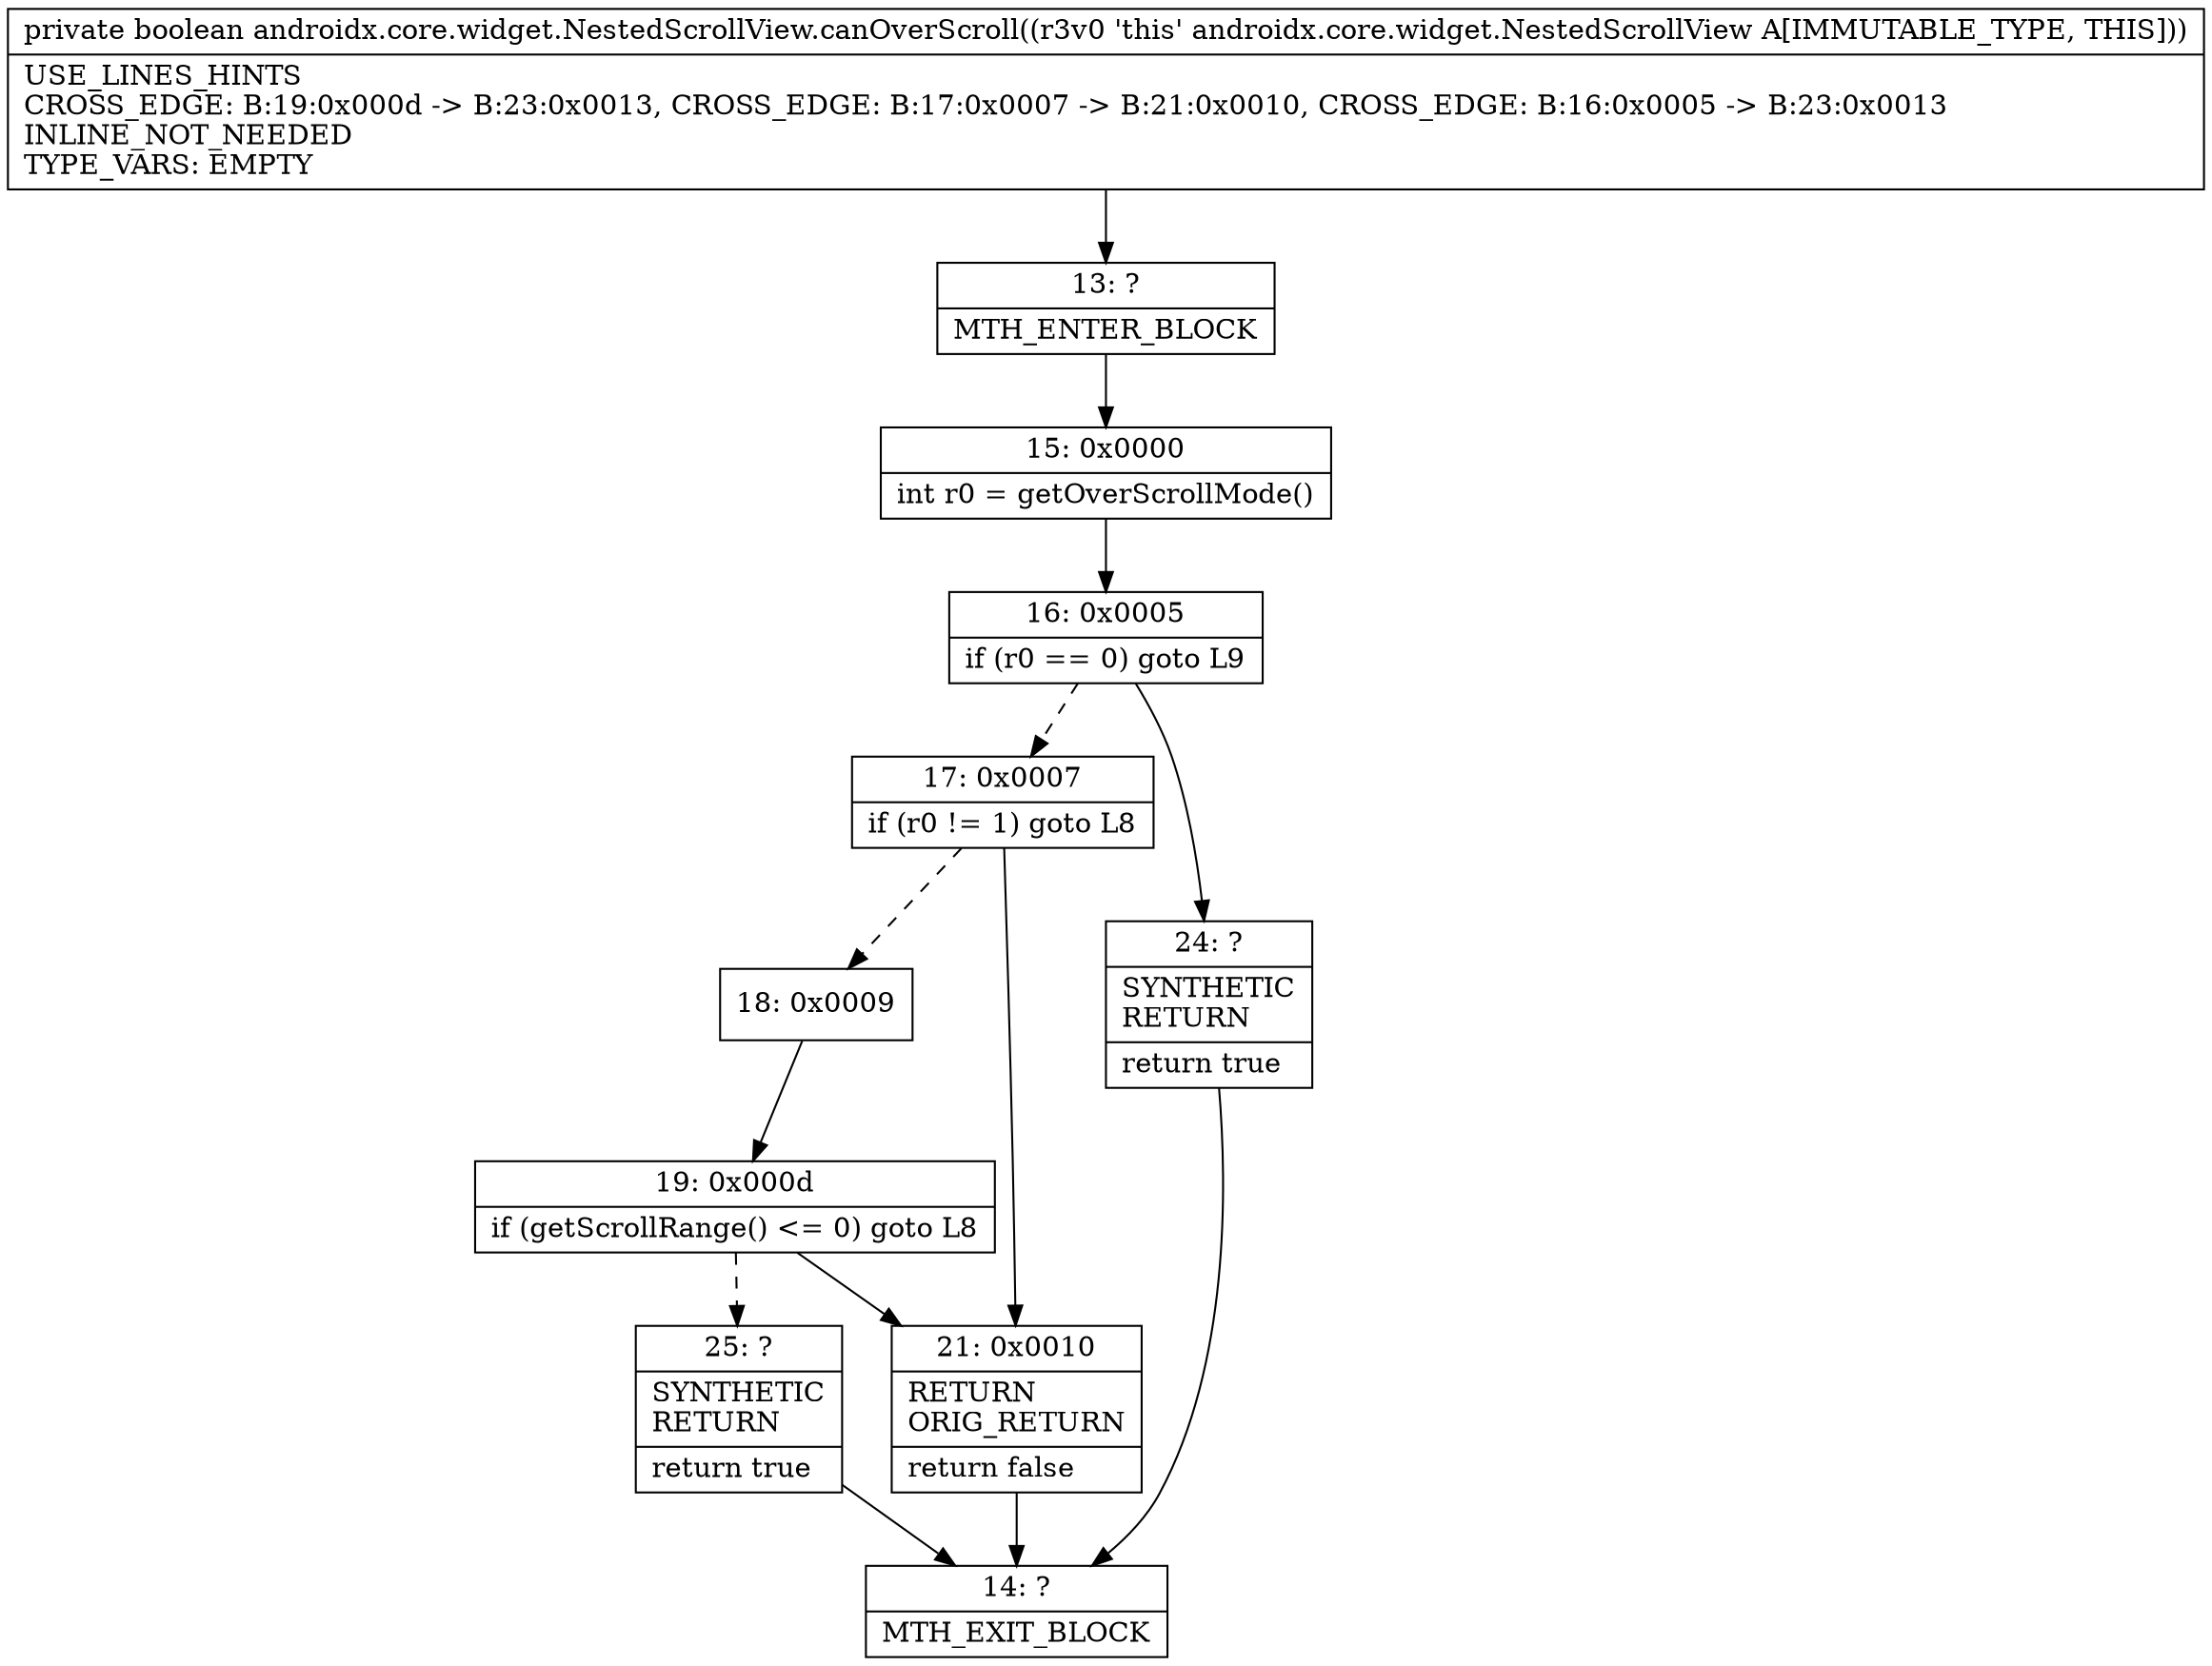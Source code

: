 digraph "CFG forandroidx.core.widget.NestedScrollView.canOverScroll()Z" {
Node_13 [shape=record,label="{13\:\ ?|MTH_ENTER_BLOCK\l}"];
Node_15 [shape=record,label="{15\:\ 0x0000|int r0 = getOverScrollMode()\l}"];
Node_16 [shape=record,label="{16\:\ 0x0005|if (r0 == 0) goto L9\l}"];
Node_17 [shape=record,label="{17\:\ 0x0007|if (r0 != 1) goto L8\l}"];
Node_18 [shape=record,label="{18\:\ 0x0009}"];
Node_19 [shape=record,label="{19\:\ 0x000d|if (getScrollRange() \<= 0) goto L8\l}"];
Node_25 [shape=record,label="{25\:\ ?|SYNTHETIC\lRETURN\l|return true\l}"];
Node_14 [shape=record,label="{14\:\ ?|MTH_EXIT_BLOCK\l}"];
Node_21 [shape=record,label="{21\:\ 0x0010|RETURN\lORIG_RETURN\l|return false\l}"];
Node_24 [shape=record,label="{24\:\ ?|SYNTHETIC\lRETURN\l|return true\l}"];
MethodNode[shape=record,label="{private boolean androidx.core.widget.NestedScrollView.canOverScroll((r3v0 'this' androidx.core.widget.NestedScrollView A[IMMUTABLE_TYPE, THIS]))  | USE_LINES_HINTS\lCROSS_EDGE: B:19:0x000d \-\> B:23:0x0013, CROSS_EDGE: B:17:0x0007 \-\> B:21:0x0010, CROSS_EDGE: B:16:0x0005 \-\> B:23:0x0013\lINLINE_NOT_NEEDED\lTYPE_VARS: EMPTY\l}"];
MethodNode -> Node_13;Node_13 -> Node_15;
Node_15 -> Node_16;
Node_16 -> Node_17[style=dashed];
Node_16 -> Node_24;
Node_17 -> Node_18[style=dashed];
Node_17 -> Node_21;
Node_18 -> Node_19;
Node_19 -> Node_21;
Node_19 -> Node_25[style=dashed];
Node_25 -> Node_14;
Node_21 -> Node_14;
Node_24 -> Node_14;
}

